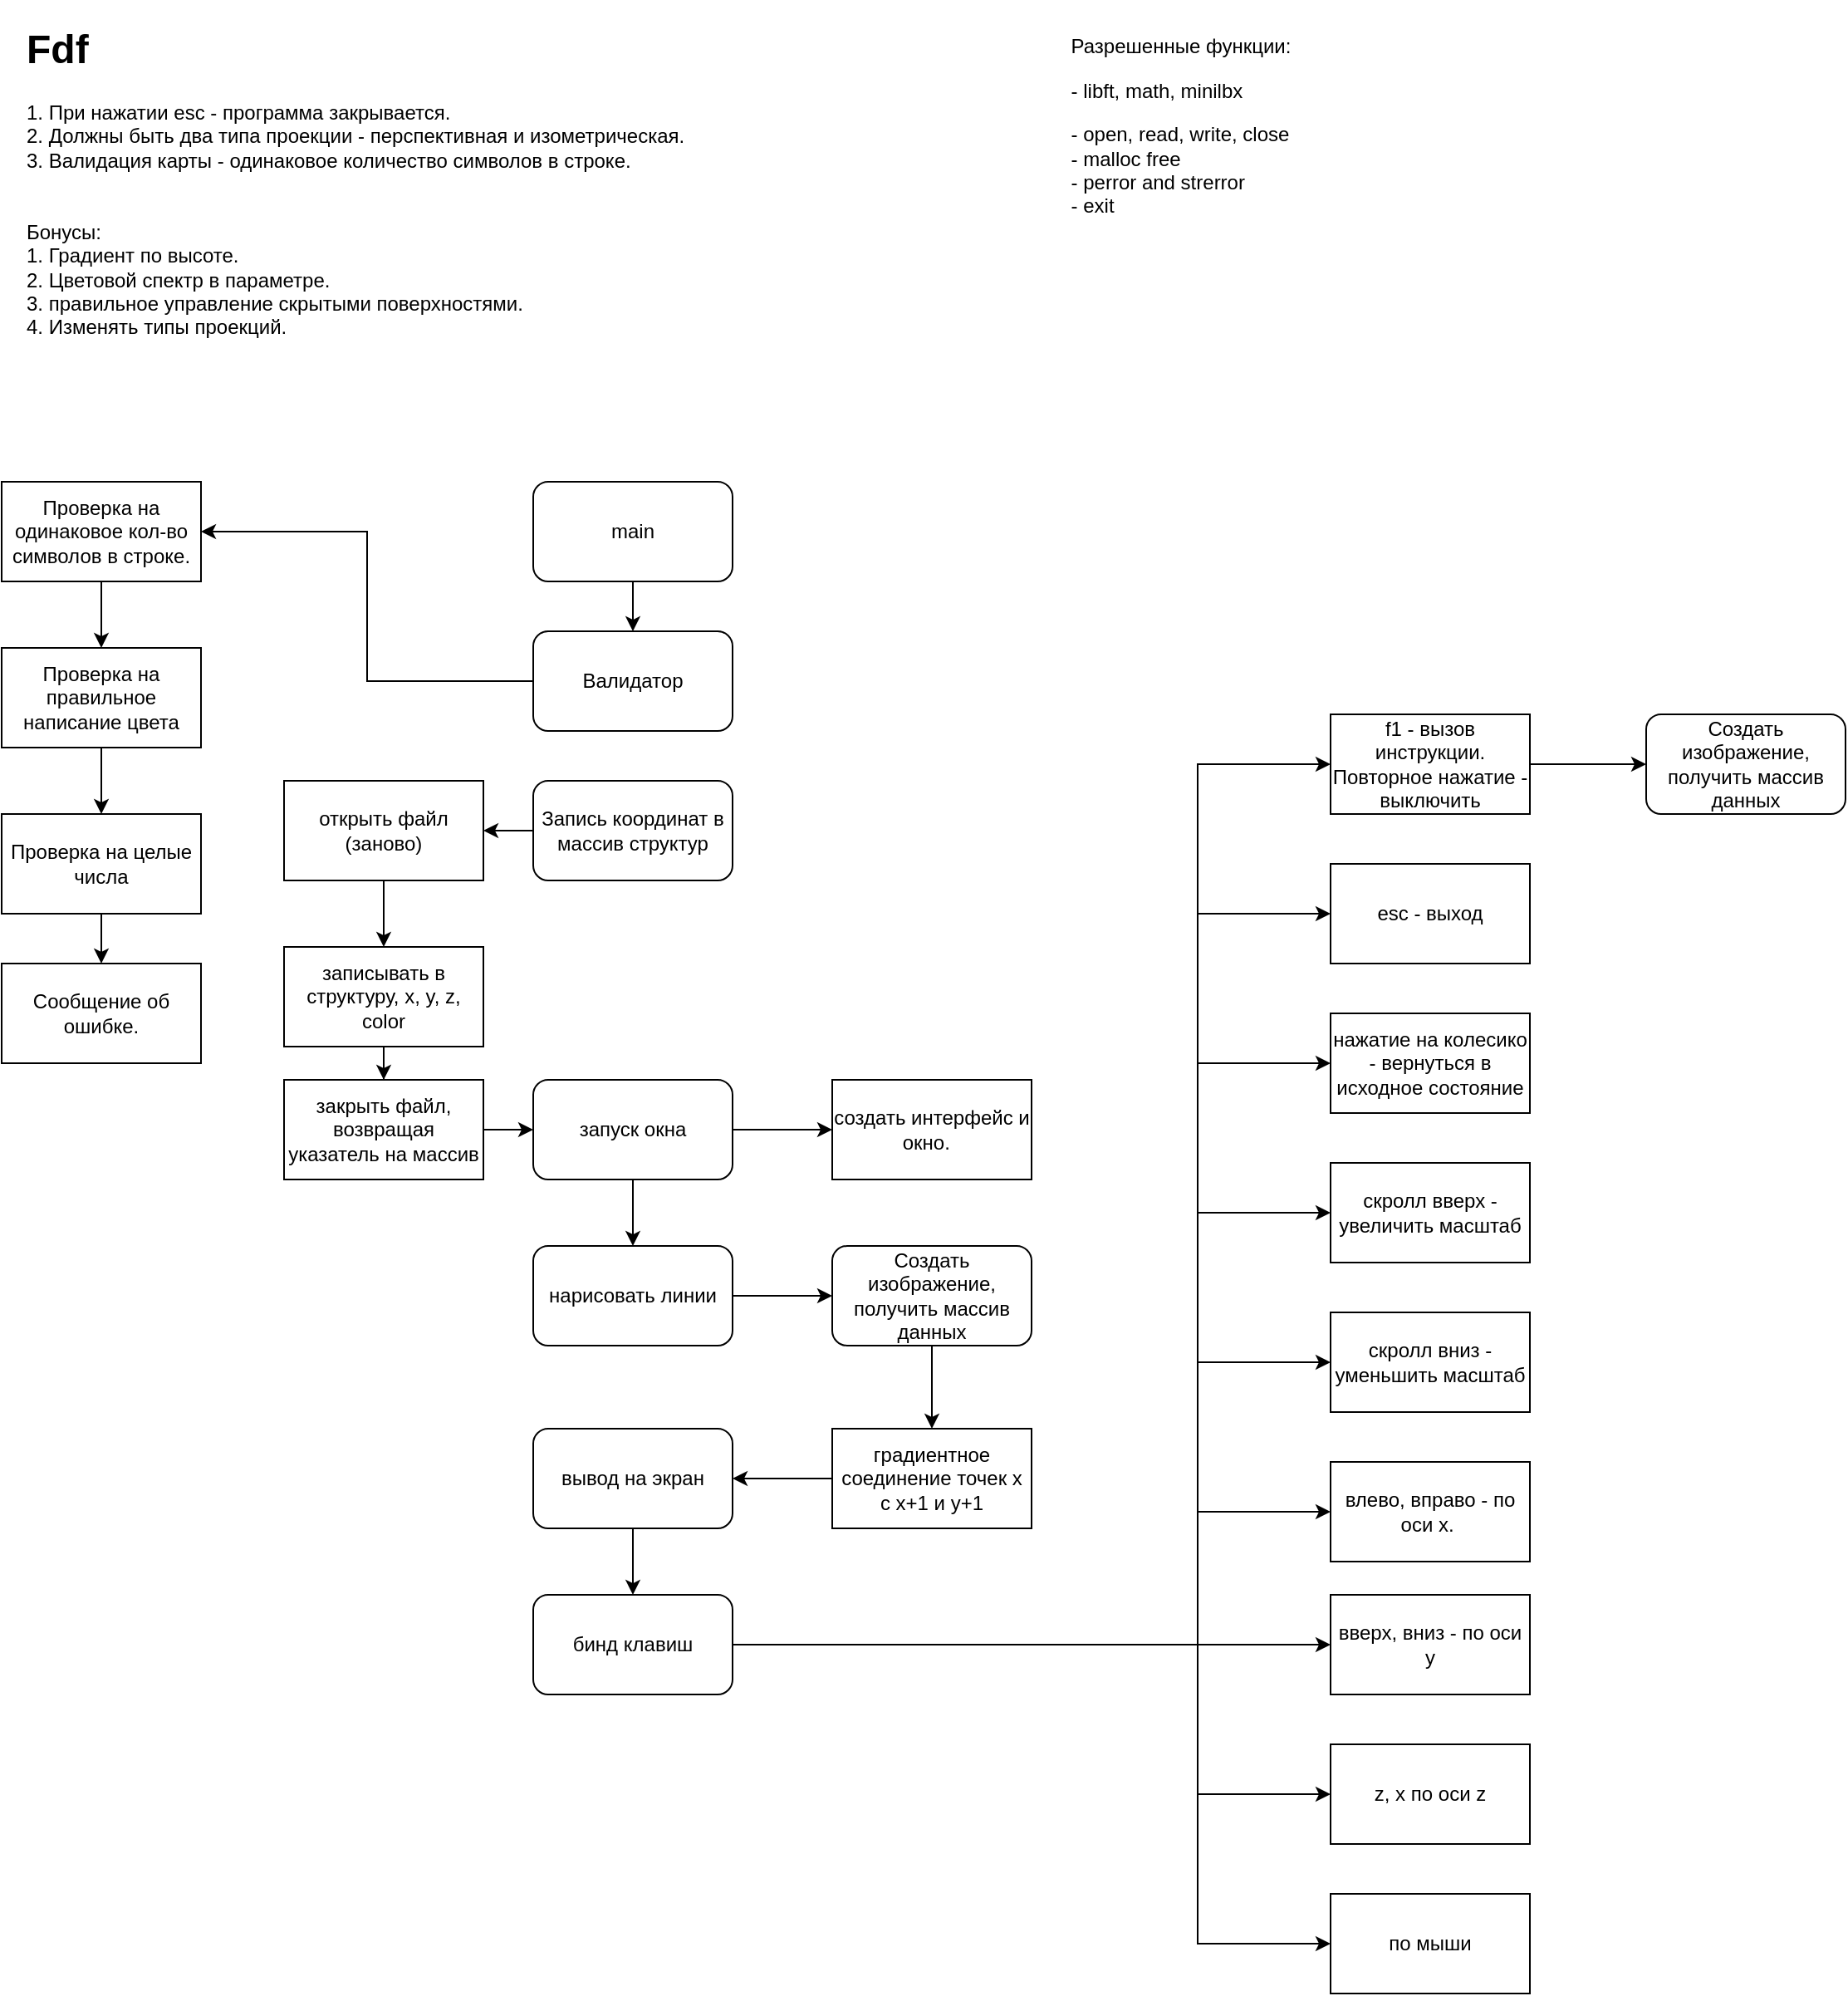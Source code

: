 <mxfile version="10.5.4" type="github"><diagram id="v42kx7biO2deFO37t8zv" name="Page-1"><mxGraphModel dx="1154" dy="1090" grid="1" gridSize="10" guides="1" tooltips="1" connect="1" arrows="1" fold="1" page="1" pageScale="1" pageWidth="850" pageHeight="1100" math="0" shadow="0"><root><mxCell id="0"/><mxCell id="1" parent="0"/><mxCell id="bMH6zzSPCmijD4IpLeof-1" value="&lt;h1&gt;Fdf&lt;/h1&gt;&lt;p&gt;&lt;/p&gt;1. При нажатии esc - программа закрывается.&lt;br&gt;2. Должны быть два типа проекции - перспективная и изометрическая.&lt;br&gt;3. Валидация карты - одинаковое количество символов в строке.&amp;nbsp;&lt;br&gt;&lt;br&gt;&lt;br&gt;Бонусы:&lt;br&gt;1. Градиент по высоте.&lt;br&gt;2. Цветовой спектр в параметре.&lt;br&gt;3. правильное управление скрытыми поверхностями.&amp;nbsp;&lt;br&gt;4. Изменять типы проекций.&lt;br&gt;&lt;br&gt;" style="text;html=1;strokeColor=none;fillColor=none;spacing=5;spacingTop=-20;whiteSpace=wrap;overflow=hidden;rounded=0;" vertex="1" parent="1"><mxGeometry x="40" y="20" width="620" height="210" as="geometry"/></mxCell><mxCell id="bMH6zzSPCmijD4IpLeof-2" value="&lt;p style=&quot;text-align: left&quot;&gt;Разрешенные функции:&lt;/p&gt;&lt;p style=&quot;text-align: left&quot;&gt;- libft, math, minilbx&lt;/p&gt;&lt;span&gt;&lt;div style=&quot;text-align: left&quot;&gt;&lt;span&gt;- open, read, write, close&lt;/span&gt;&lt;/div&gt;&lt;/span&gt;&lt;span&gt;&lt;div style=&quot;text-align: left&quot;&gt;&lt;span&gt;- malloc free&lt;/span&gt;&lt;/div&gt;&lt;/span&gt;&lt;span&gt;&lt;div style=&quot;text-align: left&quot;&gt;&lt;span&gt;- perror and strerror&lt;/span&gt;&lt;/div&gt;&lt;/span&gt;&lt;div style=&quot;text-align: left&quot;&gt;&lt;span&gt;- exit&lt;/span&gt;&lt;/div&gt;" style="text;html=1;strokeColor=none;fillColor=none;align=center;verticalAlign=middle;whiteSpace=wrap;rounded=0;" vertex="1" parent="1"><mxGeometry x="660" y="10" width="160" height="140" as="geometry"/></mxCell><mxCell id="bMH6zzSPCmijD4IpLeof-11" style="edgeStyle=orthogonalEdgeStyle;rounded=0;orthogonalLoop=1;jettySize=auto;html=1;entryX=0.5;entryY=0;entryDx=0;entryDy=0;" edge="1" parent="1" source="bMH6zzSPCmijD4IpLeof-3" target="bMH6zzSPCmijD4IpLeof-4"><mxGeometry relative="1" as="geometry"/></mxCell><mxCell id="bMH6zzSPCmijD4IpLeof-3" value="main" style="rounded=1;whiteSpace=wrap;html=1;" vertex="1" parent="1"><mxGeometry x="350" y="300" width="120" height="60" as="geometry"/></mxCell><mxCell id="bMH6zzSPCmijD4IpLeof-10" style="edgeStyle=orthogonalEdgeStyle;rounded=0;orthogonalLoop=1;jettySize=auto;html=1;entryX=1;entryY=0.5;entryDx=0;entryDy=0;" edge="1" parent="1" source="bMH6zzSPCmijD4IpLeof-4" target="bMH6zzSPCmijD4IpLeof-5"><mxGeometry relative="1" as="geometry"/></mxCell><mxCell id="bMH6zzSPCmijD4IpLeof-4" value="Валидатор" style="rounded=1;whiteSpace=wrap;html=1;" vertex="1" parent="1"><mxGeometry x="350" y="390" width="120" height="60" as="geometry"/></mxCell><mxCell id="bMH6zzSPCmijD4IpLeof-9" style="edgeStyle=orthogonalEdgeStyle;rounded=0;orthogonalLoop=1;jettySize=auto;html=1;entryX=0.5;entryY=0;entryDx=0;entryDy=0;" edge="1" parent="1" source="bMH6zzSPCmijD4IpLeof-5" target="bMH6zzSPCmijD4IpLeof-6"><mxGeometry relative="1" as="geometry"/></mxCell><mxCell id="bMH6zzSPCmijD4IpLeof-5" value="Проверка на одинаковое кол-во символов в строке." style="rounded=0;whiteSpace=wrap;html=1;" vertex="1" parent="1"><mxGeometry x="30" y="300" width="120" height="60" as="geometry"/></mxCell><mxCell id="bMH6zzSPCmijD4IpLeof-8" style="edgeStyle=orthogonalEdgeStyle;rounded=0;orthogonalLoop=1;jettySize=auto;html=1;entryX=0.5;entryY=0;entryDx=0;entryDy=0;" edge="1" parent="1" source="bMH6zzSPCmijD4IpLeof-6" target="bMH6zzSPCmijD4IpLeof-7"><mxGeometry relative="1" as="geometry"/></mxCell><mxCell id="bMH6zzSPCmijD4IpLeof-6" value="Проверка на правильное написание цвета" style="rounded=0;whiteSpace=wrap;html=1;" vertex="1" parent="1"><mxGeometry x="30" y="400" width="120" height="60" as="geometry"/></mxCell><mxCell id="bMH6zzSPCmijD4IpLeof-48" style="edgeStyle=orthogonalEdgeStyle;rounded=0;orthogonalLoop=1;jettySize=auto;html=1;entryX=0.5;entryY=0;entryDx=0;entryDy=0;" edge="1" parent="1" source="bMH6zzSPCmijD4IpLeof-7" target="bMH6zzSPCmijD4IpLeof-47"><mxGeometry relative="1" as="geometry"/></mxCell><mxCell id="bMH6zzSPCmijD4IpLeof-7" value="Проверка на целые числа" style="rounded=0;whiteSpace=wrap;html=1;" vertex="1" parent="1"><mxGeometry x="30" y="500" width="120" height="60" as="geometry"/></mxCell><mxCell id="bMH6zzSPCmijD4IpLeof-28" style="edgeStyle=orthogonalEdgeStyle;rounded=0;orthogonalLoop=1;jettySize=auto;html=1;exitX=1;exitY=0.5;exitDx=0;exitDy=0;entryX=0;entryY=0.5;entryDx=0;entryDy=0;" edge="1" parent="1" source="bMH6zzSPCmijD4IpLeof-12" target="bMH6zzSPCmijD4IpLeof-24"><mxGeometry relative="1" as="geometry"><Array as="points"><mxPoint x="750" y="1000"/><mxPoint x="750" y="470"/></Array></mxGeometry></mxCell><mxCell id="bMH6zzSPCmijD4IpLeof-29" style="edgeStyle=orthogonalEdgeStyle;rounded=0;orthogonalLoop=1;jettySize=auto;html=1;entryX=0;entryY=0.5;entryDx=0;entryDy=0;" edge="1" parent="1" source="bMH6zzSPCmijD4IpLeof-12" target="bMH6zzSPCmijD4IpLeof-14"><mxGeometry relative="1" as="geometry"><Array as="points"><mxPoint x="750" y="1000"/><mxPoint x="750" y="560"/></Array></mxGeometry></mxCell><mxCell id="bMH6zzSPCmijD4IpLeof-30" style="edgeStyle=orthogonalEdgeStyle;rounded=0;orthogonalLoop=1;jettySize=auto;html=1;entryX=0;entryY=0.5;entryDx=0;entryDy=0;" edge="1" parent="1" source="bMH6zzSPCmijD4IpLeof-12" target="bMH6zzSPCmijD4IpLeof-15"><mxGeometry relative="1" as="geometry"><Array as="points"><mxPoint x="750" y="1000"/><mxPoint x="750" y="650"/></Array></mxGeometry></mxCell><mxCell id="bMH6zzSPCmijD4IpLeof-31" style="edgeStyle=orthogonalEdgeStyle;rounded=0;orthogonalLoop=1;jettySize=auto;html=1;entryX=0;entryY=0.5;entryDx=0;entryDy=0;" edge="1" parent="1" source="bMH6zzSPCmijD4IpLeof-12" target="bMH6zzSPCmijD4IpLeof-18"><mxGeometry relative="1" as="geometry"><Array as="points"><mxPoint x="750" y="1000"/><mxPoint x="750" y="740"/></Array></mxGeometry></mxCell><mxCell id="bMH6zzSPCmijD4IpLeof-32" style="edgeStyle=orthogonalEdgeStyle;rounded=0;orthogonalLoop=1;jettySize=auto;html=1;entryX=0;entryY=0.5;entryDx=0;entryDy=0;" edge="1" parent="1" source="bMH6zzSPCmijD4IpLeof-12" target="bMH6zzSPCmijD4IpLeof-19"><mxGeometry relative="1" as="geometry"><Array as="points"><mxPoint x="750" y="1000"/><mxPoint x="750" y="830"/></Array></mxGeometry></mxCell><mxCell id="bMH6zzSPCmijD4IpLeof-33" style="edgeStyle=orthogonalEdgeStyle;rounded=0;orthogonalLoop=1;jettySize=auto;html=1;entryX=0;entryY=0.5;entryDx=0;entryDy=0;" edge="1" parent="1" source="bMH6zzSPCmijD4IpLeof-12" target="bMH6zzSPCmijD4IpLeof-20"><mxGeometry relative="1" as="geometry"><Array as="points"><mxPoint x="750" y="1000"/><mxPoint x="750" y="920"/></Array></mxGeometry></mxCell><mxCell id="bMH6zzSPCmijD4IpLeof-34" style="edgeStyle=orthogonalEdgeStyle;rounded=0;orthogonalLoop=1;jettySize=auto;html=1;entryX=0;entryY=0.5;entryDx=0;entryDy=0;" edge="1" parent="1" source="bMH6zzSPCmijD4IpLeof-12" target="bMH6zzSPCmijD4IpLeof-21"><mxGeometry relative="1" as="geometry"/></mxCell><mxCell id="bMH6zzSPCmijD4IpLeof-35" style="edgeStyle=orthogonalEdgeStyle;rounded=0;orthogonalLoop=1;jettySize=auto;html=1;entryX=0;entryY=0.5;entryDx=0;entryDy=0;" edge="1" parent="1" source="bMH6zzSPCmijD4IpLeof-12" target="bMH6zzSPCmijD4IpLeof-22"><mxGeometry relative="1" as="geometry"><Array as="points"><mxPoint x="750" y="1000"/><mxPoint x="750" y="1090"/></Array></mxGeometry></mxCell><mxCell id="bMH6zzSPCmijD4IpLeof-67" style="edgeStyle=orthogonalEdgeStyle;rounded=0;orthogonalLoop=1;jettySize=auto;html=1;entryX=0;entryY=0.5;entryDx=0;entryDy=0;" edge="1" parent="1" source="bMH6zzSPCmijD4IpLeof-12" target="bMH6zzSPCmijD4IpLeof-66"><mxGeometry relative="1" as="geometry"><Array as="points"><mxPoint x="750" y="1000"/><mxPoint x="750" y="1180"/></Array></mxGeometry></mxCell><mxCell id="bMH6zzSPCmijD4IpLeof-12" value="бинд клавиш" style="rounded=1;whiteSpace=wrap;html=1;" vertex="1" parent="1"><mxGeometry x="350" y="970" width="120" height="60" as="geometry"/></mxCell><mxCell id="bMH6zzSPCmijD4IpLeof-14" value="esc - выход" style="rounded=0;whiteSpace=wrap;html=1;" vertex="1" parent="1"><mxGeometry x="830" y="530" width="120" height="60" as="geometry"/></mxCell><mxCell id="bMH6zzSPCmijD4IpLeof-15" value="нажатие на колесико - вернуться в исходное состояние" style="rounded=0;whiteSpace=wrap;html=1;" vertex="1" parent="1"><mxGeometry x="830" y="620" width="120" height="60" as="geometry"/></mxCell><mxCell id="bMH6zzSPCmijD4IpLeof-18" value="скролл вверх - увеличить масштаб" style="rounded=0;whiteSpace=wrap;html=1;" vertex="1" parent="1"><mxGeometry x="830" y="710" width="120" height="60" as="geometry"/></mxCell><mxCell id="bMH6zzSPCmijD4IpLeof-19" value="скролл вниз - уменьшить масштаб" style="rounded=0;whiteSpace=wrap;html=1;" vertex="1" parent="1"><mxGeometry x="830" y="800" width="120" height="60" as="geometry"/></mxCell><mxCell id="bMH6zzSPCmijD4IpLeof-20" value="влево, вправо - по оси x.&amp;nbsp;" style="rounded=0;whiteSpace=wrap;html=1;" vertex="1" parent="1"><mxGeometry x="830" y="890" width="120" height="60" as="geometry"/></mxCell><mxCell id="bMH6zzSPCmijD4IpLeof-21" value="вверх, вниз - по оси y" style="rounded=0;whiteSpace=wrap;html=1;" vertex="1" parent="1"><mxGeometry x="830" y="970" width="120" height="60" as="geometry"/></mxCell><mxCell id="bMH6zzSPCmijD4IpLeof-22" value="z, x по оси z" style="rounded=0;whiteSpace=wrap;html=1;" vertex="1" parent="1"><mxGeometry x="830" y="1060" width="120" height="60" as="geometry"/></mxCell><mxCell id="bMH6zzSPCmijD4IpLeof-65" style="edgeStyle=orthogonalEdgeStyle;rounded=0;orthogonalLoop=1;jettySize=auto;html=1;entryX=0;entryY=0.5;entryDx=0;entryDy=0;" edge="1" parent="1" source="bMH6zzSPCmijD4IpLeof-24" target="bMH6zzSPCmijD4IpLeof-64"><mxGeometry relative="1" as="geometry"/></mxCell><mxCell id="bMH6zzSPCmijD4IpLeof-24" value="f1 - вызов инструкции.&lt;br&gt;Повторное нажатие - выключить&lt;br&gt;" style="rounded=0;whiteSpace=wrap;html=1;" vertex="1" parent="1"><mxGeometry x="830" y="440" width="120" height="60" as="geometry"/></mxCell><mxCell id="bMH6zzSPCmijD4IpLeof-50" style="edgeStyle=orthogonalEdgeStyle;rounded=0;orthogonalLoop=1;jettySize=auto;html=1;entryX=0;entryY=0.5;entryDx=0;entryDy=0;" edge="1" parent="1" source="bMH6zzSPCmijD4IpLeof-25" target="bMH6zzSPCmijD4IpLeof-37"><mxGeometry relative="1" as="geometry"/></mxCell><mxCell id="bMH6zzSPCmijD4IpLeof-53" style="edgeStyle=orthogonalEdgeStyle;rounded=0;orthogonalLoop=1;jettySize=auto;html=1;entryX=0.5;entryY=0;entryDx=0;entryDy=0;" edge="1" parent="1" source="bMH6zzSPCmijD4IpLeof-25" target="bMH6zzSPCmijD4IpLeof-52"><mxGeometry relative="1" as="geometry"/></mxCell><mxCell id="bMH6zzSPCmijD4IpLeof-25" value="запуск окна" style="rounded=1;whiteSpace=wrap;html=1;" vertex="1" parent="1"><mxGeometry x="350" y="660" width="120" height="60" as="geometry"/></mxCell><mxCell id="bMH6zzSPCmijD4IpLeof-37" value="создать интерфейс и окно.&amp;nbsp;&amp;nbsp;" style="rounded=0;whiteSpace=wrap;html=1;" vertex="1" parent="1"><mxGeometry x="530" y="660" width="120" height="60" as="geometry"/></mxCell><mxCell id="bMH6zzSPCmijD4IpLeof-44" style="edgeStyle=orthogonalEdgeStyle;rounded=0;orthogonalLoop=1;jettySize=auto;html=1;entryX=1;entryY=0.5;entryDx=0;entryDy=0;" edge="1" parent="1" source="bMH6zzSPCmijD4IpLeof-40" target="bMH6zzSPCmijD4IpLeof-41"><mxGeometry relative="1" as="geometry"/></mxCell><mxCell id="bMH6zzSPCmijD4IpLeof-40" value="Запись координат в массив структур" style="rounded=1;whiteSpace=wrap;html=1;" vertex="1" parent="1"><mxGeometry x="350" y="480" width="120" height="60" as="geometry"/></mxCell><mxCell id="bMH6zzSPCmijD4IpLeof-43" style="edgeStyle=orthogonalEdgeStyle;rounded=0;orthogonalLoop=1;jettySize=auto;html=1;entryX=0.5;entryY=0;entryDx=0;entryDy=0;" edge="1" parent="1" source="bMH6zzSPCmijD4IpLeof-41" target="bMH6zzSPCmijD4IpLeof-42"><mxGeometry relative="1" as="geometry"/></mxCell><mxCell id="bMH6zzSPCmijD4IpLeof-41" value="открыть файл (заново)" style="rounded=0;whiteSpace=wrap;html=1;" vertex="1" parent="1"><mxGeometry x="200" y="480" width="120" height="60" as="geometry"/></mxCell><mxCell id="bMH6zzSPCmijD4IpLeof-46" style="edgeStyle=orthogonalEdgeStyle;rounded=0;orthogonalLoop=1;jettySize=auto;html=1;entryX=0.5;entryY=0;entryDx=0;entryDy=0;" edge="1" parent="1" source="bMH6zzSPCmijD4IpLeof-42" target="bMH6zzSPCmijD4IpLeof-45"><mxGeometry relative="1" as="geometry"/></mxCell><mxCell id="bMH6zzSPCmijD4IpLeof-42" value="записывать в структуру, x, y, z, color" style="rounded=0;whiteSpace=wrap;html=1;" vertex="1" parent="1"><mxGeometry x="200" y="580" width="120" height="60" as="geometry"/></mxCell><mxCell id="bMH6zzSPCmijD4IpLeof-49" style="edgeStyle=orthogonalEdgeStyle;rounded=0;orthogonalLoop=1;jettySize=auto;html=1;entryX=0;entryY=0.5;entryDx=0;entryDy=0;" edge="1" parent="1" source="bMH6zzSPCmijD4IpLeof-45" target="bMH6zzSPCmijD4IpLeof-25"><mxGeometry relative="1" as="geometry"/></mxCell><mxCell id="bMH6zzSPCmijD4IpLeof-45" value="закрыть файл, возвращая указатель на массив" style="rounded=0;whiteSpace=wrap;html=1;" vertex="1" parent="1"><mxGeometry x="200" y="660" width="120" height="60" as="geometry"/></mxCell><mxCell id="bMH6zzSPCmijD4IpLeof-47" value="Сообщение об ошибке." style="rounded=0;whiteSpace=wrap;html=1;" vertex="1" parent="1"><mxGeometry x="30" y="590" width="120" height="60" as="geometry"/></mxCell><mxCell id="bMH6zzSPCmijD4IpLeof-59" style="edgeStyle=orthogonalEdgeStyle;rounded=0;orthogonalLoop=1;jettySize=auto;html=1;entryX=0;entryY=0.5;entryDx=0;entryDy=0;" edge="1" parent="1" source="bMH6zzSPCmijD4IpLeof-52" target="bMH6zzSPCmijD4IpLeof-57"><mxGeometry relative="1" as="geometry"/></mxCell><mxCell id="bMH6zzSPCmijD4IpLeof-52" value="нарисовать линии" style="rounded=1;whiteSpace=wrap;html=1;" vertex="1" parent="1"><mxGeometry x="350" y="760" width="120" height="60" as="geometry"/></mxCell><mxCell id="bMH6zzSPCmijD4IpLeof-62" style="edgeStyle=orthogonalEdgeStyle;rounded=0;orthogonalLoop=1;jettySize=auto;html=1;entryX=1;entryY=0.5;entryDx=0;entryDy=0;" edge="1" parent="1" source="bMH6zzSPCmijD4IpLeof-54" target="bMH6zzSPCmijD4IpLeof-61"><mxGeometry relative="1" as="geometry"/></mxCell><mxCell id="bMH6zzSPCmijD4IpLeof-54" value="градиентное соединение точек x c x+1 и y+1" style="rounded=0;whiteSpace=wrap;html=1;" vertex="1" parent="1"><mxGeometry x="530" y="870" width="120" height="60" as="geometry"/></mxCell><mxCell id="bMH6zzSPCmijD4IpLeof-58" style="edgeStyle=orthogonalEdgeStyle;rounded=0;orthogonalLoop=1;jettySize=auto;html=1;entryX=0.5;entryY=0;entryDx=0;entryDy=0;" edge="1" parent="1" source="bMH6zzSPCmijD4IpLeof-57" target="bMH6zzSPCmijD4IpLeof-54"><mxGeometry relative="1" as="geometry"/></mxCell><mxCell id="bMH6zzSPCmijD4IpLeof-57" value="&lt;span&gt;Создать изображение, получить массив данных&lt;/span&gt;" style="rounded=1;whiteSpace=wrap;html=1;" vertex="1" parent="1"><mxGeometry x="530" y="760" width="120" height="60" as="geometry"/></mxCell><mxCell id="bMH6zzSPCmijD4IpLeof-63" style="edgeStyle=orthogonalEdgeStyle;rounded=0;orthogonalLoop=1;jettySize=auto;html=1;entryX=0.5;entryY=0;entryDx=0;entryDy=0;" edge="1" parent="1" source="bMH6zzSPCmijD4IpLeof-61" target="bMH6zzSPCmijD4IpLeof-12"><mxGeometry relative="1" as="geometry"/></mxCell><mxCell id="bMH6zzSPCmijD4IpLeof-61" value="вывод на экран" style="rounded=1;whiteSpace=wrap;html=1;" vertex="1" parent="1"><mxGeometry x="350" y="870" width="120" height="60" as="geometry"/></mxCell><mxCell id="bMH6zzSPCmijD4IpLeof-64" value="&lt;span&gt;Создать изображение, получить массив данных&lt;/span&gt;" style="rounded=1;whiteSpace=wrap;html=1;" vertex="1" parent="1"><mxGeometry x="1020" y="440" width="120" height="60" as="geometry"/></mxCell><mxCell id="bMH6zzSPCmijD4IpLeof-66" value="по мыши" style="rounded=0;whiteSpace=wrap;html=1;" vertex="1" parent="1"><mxGeometry x="830" y="1150" width="120" height="60" as="geometry"/></mxCell></root></mxGraphModel></diagram></mxfile>